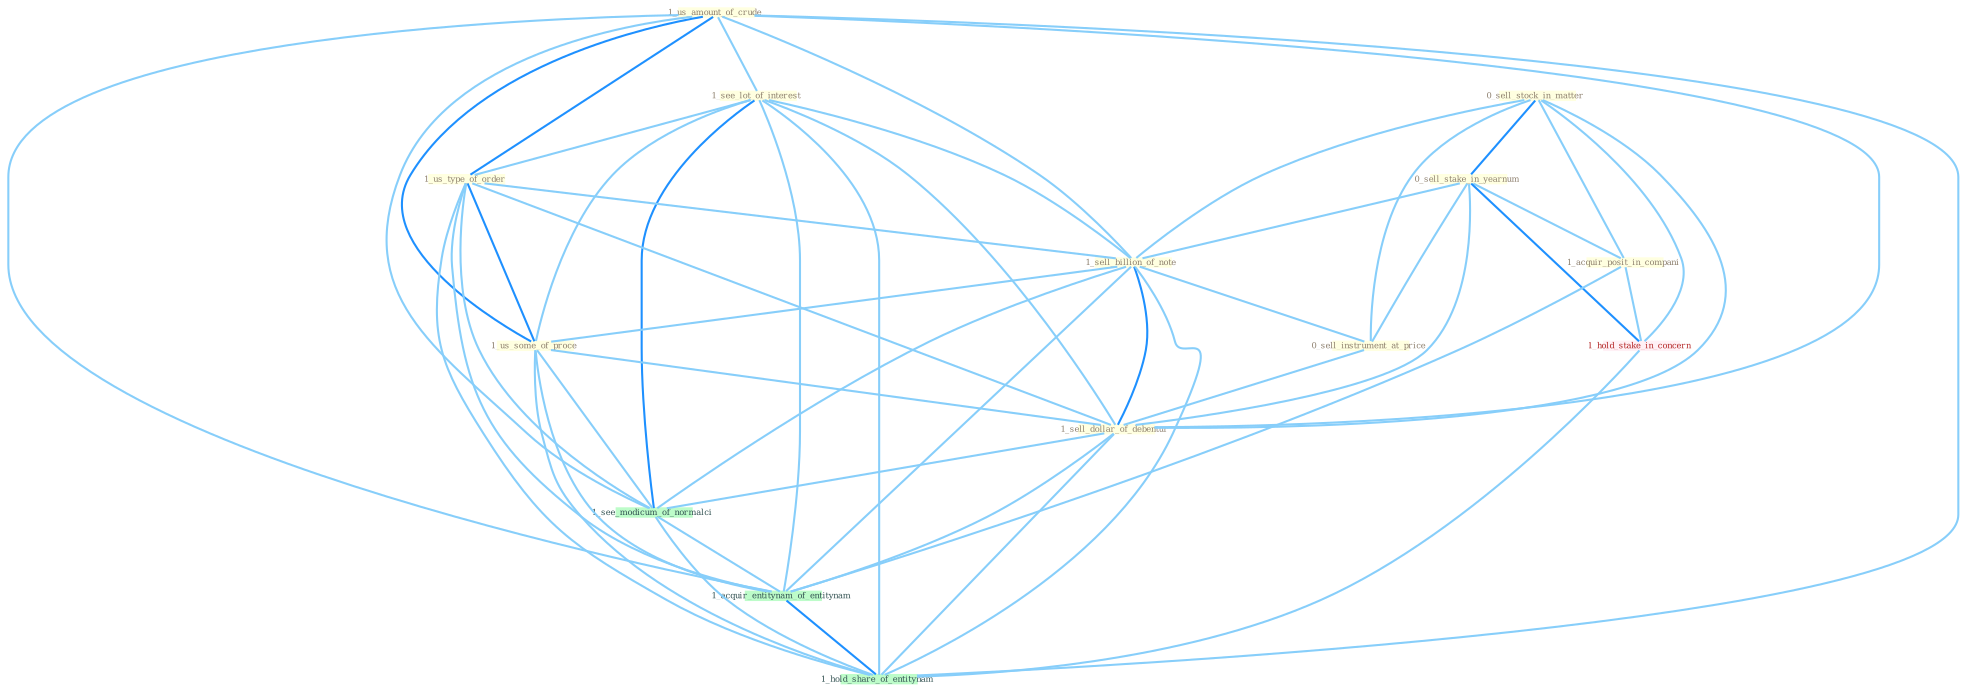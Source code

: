 Graph G{ 
    node
    [shape=polygon,style=filled,width=.5,height=.06,color="#BDFCC9",fixedsize=true,fontsize=4,
    fontcolor="#2f4f4f"];
    {node
    [color="#ffffe0", fontcolor="#8b7d6b"] "0_sell_stock_in_matter " "1_us_amount_of_crude " "0_sell_stake_in_yearnum " "1_see_lot_of_interest " "1_us_type_of_order " "1_acquir_posit_in_compani " "1_sell_billion_of_note " "1_us_some_of_proce " "0_sell_instrument_at_price " "1_sell_dollar_of_debentur "}
{node [color="#fff0f5", fontcolor="#b22222"] "1_hold_stake_in_concern "}
edge [color="#B0E2FF"];

	"0_sell_stock_in_matter " -- "0_sell_stake_in_yearnum " [w="2", color="#1e90ff" , len=0.8];
	"0_sell_stock_in_matter " -- "1_acquir_posit_in_compani " [w="1", color="#87cefa" ];
	"0_sell_stock_in_matter " -- "1_sell_billion_of_note " [w="1", color="#87cefa" ];
	"0_sell_stock_in_matter " -- "0_sell_instrument_at_price " [w="1", color="#87cefa" ];
	"0_sell_stock_in_matter " -- "1_sell_dollar_of_debentur " [w="1", color="#87cefa" ];
	"0_sell_stock_in_matter " -- "1_hold_stake_in_concern " [w="1", color="#87cefa" ];
	"1_us_amount_of_crude " -- "1_see_lot_of_interest " [w="1", color="#87cefa" ];
	"1_us_amount_of_crude " -- "1_us_type_of_order " [w="2", color="#1e90ff" , len=0.8];
	"1_us_amount_of_crude " -- "1_sell_billion_of_note " [w="1", color="#87cefa" ];
	"1_us_amount_of_crude " -- "1_us_some_of_proce " [w="2", color="#1e90ff" , len=0.8];
	"1_us_amount_of_crude " -- "1_sell_dollar_of_debentur " [w="1", color="#87cefa" ];
	"1_us_amount_of_crude " -- "1_see_modicum_of_normalci " [w="1", color="#87cefa" ];
	"1_us_amount_of_crude " -- "1_acquir_entitynam_of_entitynam " [w="1", color="#87cefa" ];
	"1_us_amount_of_crude " -- "1_hold_share_of_entitynam " [w="1", color="#87cefa" ];
	"0_sell_stake_in_yearnum " -- "1_acquir_posit_in_compani " [w="1", color="#87cefa" ];
	"0_sell_stake_in_yearnum " -- "1_sell_billion_of_note " [w="1", color="#87cefa" ];
	"0_sell_stake_in_yearnum " -- "0_sell_instrument_at_price " [w="1", color="#87cefa" ];
	"0_sell_stake_in_yearnum " -- "1_sell_dollar_of_debentur " [w="1", color="#87cefa" ];
	"0_sell_stake_in_yearnum " -- "1_hold_stake_in_concern " [w="2", color="#1e90ff" , len=0.8];
	"1_see_lot_of_interest " -- "1_us_type_of_order " [w="1", color="#87cefa" ];
	"1_see_lot_of_interest " -- "1_sell_billion_of_note " [w="1", color="#87cefa" ];
	"1_see_lot_of_interest " -- "1_us_some_of_proce " [w="1", color="#87cefa" ];
	"1_see_lot_of_interest " -- "1_sell_dollar_of_debentur " [w="1", color="#87cefa" ];
	"1_see_lot_of_interest " -- "1_see_modicum_of_normalci " [w="2", color="#1e90ff" , len=0.8];
	"1_see_lot_of_interest " -- "1_acquir_entitynam_of_entitynam " [w="1", color="#87cefa" ];
	"1_see_lot_of_interest " -- "1_hold_share_of_entitynam " [w="1", color="#87cefa" ];
	"1_us_type_of_order " -- "1_sell_billion_of_note " [w="1", color="#87cefa" ];
	"1_us_type_of_order " -- "1_us_some_of_proce " [w="2", color="#1e90ff" , len=0.8];
	"1_us_type_of_order " -- "1_sell_dollar_of_debentur " [w="1", color="#87cefa" ];
	"1_us_type_of_order " -- "1_see_modicum_of_normalci " [w="1", color="#87cefa" ];
	"1_us_type_of_order " -- "1_acquir_entitynam_of_entitynam " [w="1", color="#87cefa" ];
	"1_us_type_of_order " -- "1_hold_share_of_entitynam " [w="1", color="#87cefa" ];
	"1_acquir_posit_in_compani " -- "1_hold_stake_in_concern " [w="1", color="#87cefa" ];
	"1_acquir_posit_in_compani " -- "1_acquir_entitynam_of_entitynam " [w="1", color="#87cefa" ];
	"1_sell_billion_of_note " -- "1_us_some_of_proce " [w="1", color="#87cefa" ];
	"1_sell_billion_of_note " -- "0_sell_instrument_at_price " [w="1", color="#87cefa" ];
	"1_sell_billion_of_note " -- "1_sell_dollar_of_debentur " [w="2", color="#1e90ff" , len=0.8];
	"1_sell_billion_of_note " -- "1_see_modicum_of_normalci " [w="1", color="#87cefa" ];
	"1_sell_billion_of_note " -- "1_acquir_entitynam_of_entitynam " [w="1", color="#87cefa" ];
	"1_sell_billion_of_note " -- "1_hold_share_of_entitynam " [w="1", color="#87cefa" ];
	"1_us_some_of_proce " -- "1_sell_dollar_of_debentur " [w="1", color="#87cefa" ];
	"1_us_some_of_proce " -- "1_see_modicum_of_normalci " [w="1", color="#87cefa" ];
	"1_us_some_of_proce " -- "1_acquir_entitynam_of_entitynam " [w="1", color="#87cefa" ];
	"1_us_some_of_proce " -- "1_hold_share_of_entitynam " [w="1", color="#87cefa" ];
	"0_sell_instrument_at_price " -- "1_sell_dollar_of_debentur " [w="1", color="#87cefa" ];
	"1_sell_dollar_of_debentur " -- "1_see_modicum_of_normalci " [w="1", color="#87cefa" ];
	"1_sell_dollar_of_debentur " -- "1_acquir_entitynam_of_entitynam " [w="1", color="#87cefa" ];
	"1_sell_dollar_of_debentur " -- "1_hold_share_of_entitynam " [w="1", color="#87cefa" ];
	"1_hold_stake_in_concern " -- "1_hold_share_of_entitynam " [w="1", color="#87cefa" ];
	"1_see_modicum_of_normalci " -- "1_acquir_entitynam_of_entitynam " [w="1", color="#87cefa" ];
	"1_see_modicum_of_normalci " -- "1_hold_share_of_entitynam " [w="1", color="#87cefa" ];
	"1_acquir_entitynam_of_entitynam " -- "1_hold_share_of_entitynam " [w="2", color="#1e90ff" , len=0.8];
}